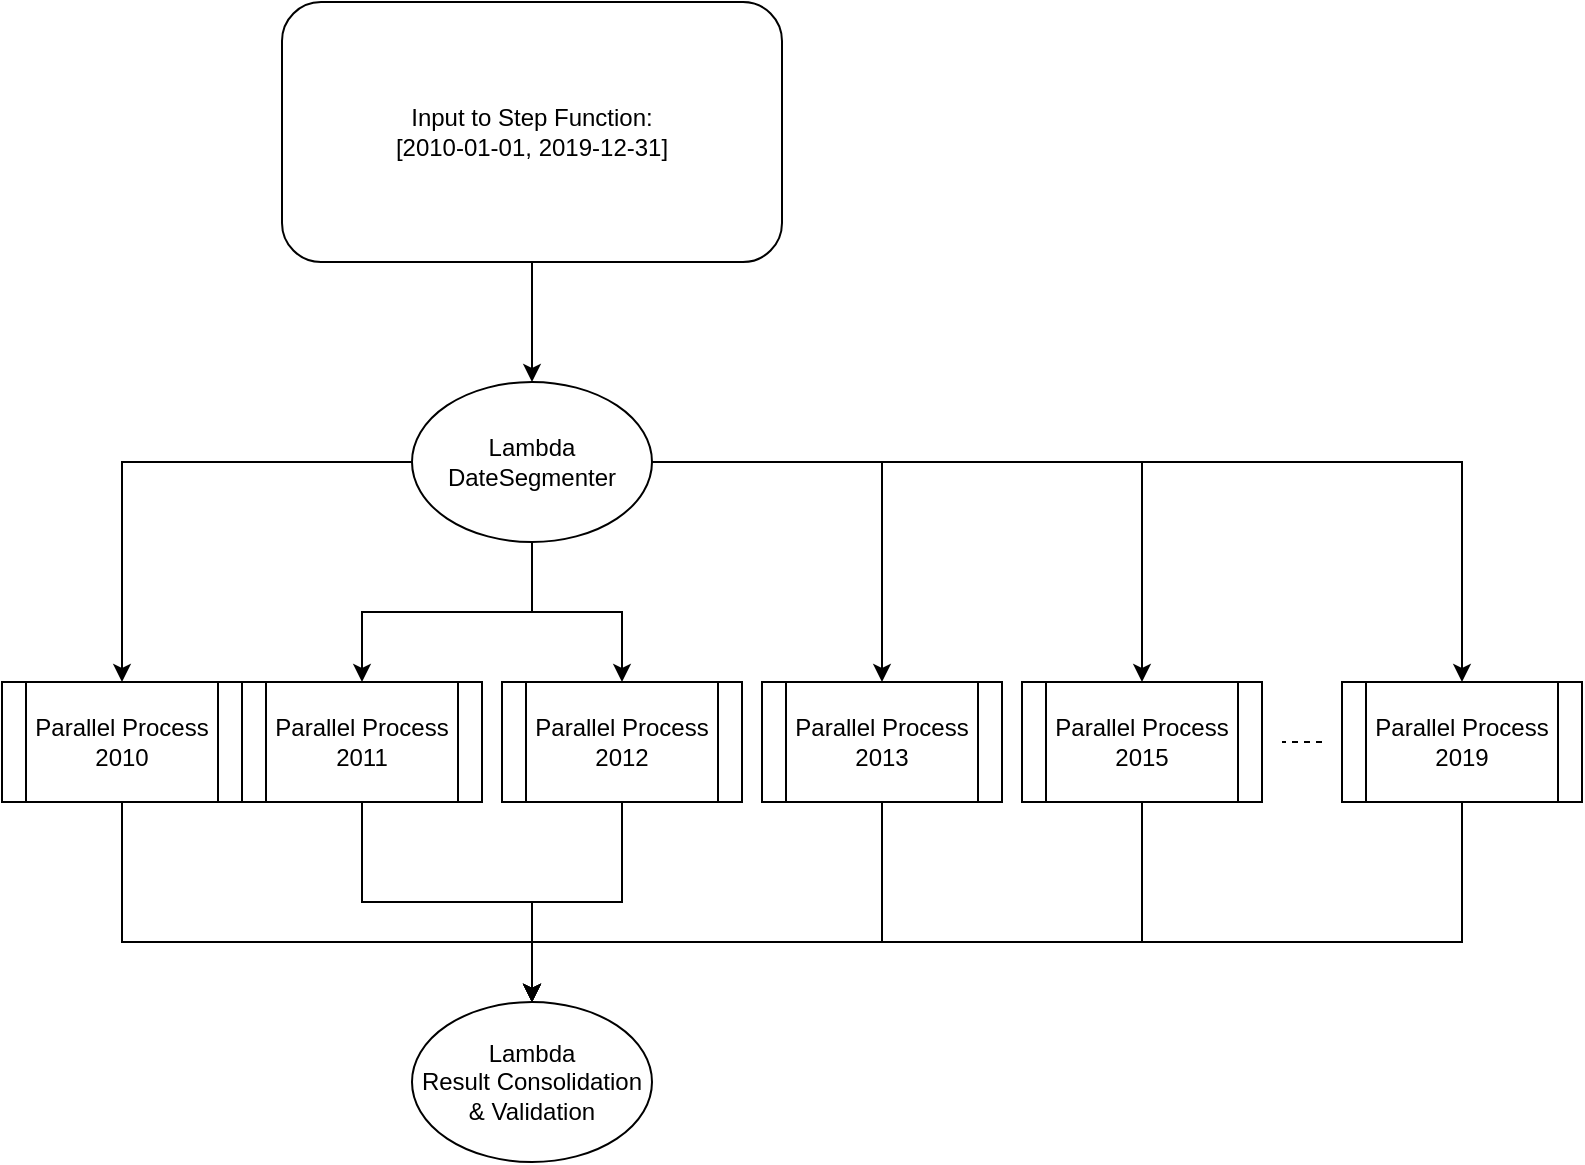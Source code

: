 <mxfile version="26.2.2">
  <diagram id="C5RBs43oDa-KdzZeNtuy" name="Page-1">
    <mxGraphModel dx="827" dy="1699" grid="1" gridSize="10" guides="1" tooltips="1" connect="1" arrows="1" fold="1" page="1" pageScale="1" pageWidth="827" pageHeight="1169" math="0" shadow="0">
      <root>
        <mxCell id="WIyWlLk6GJQsqaUBKTNV-0" />
        <mxCell id="WIyWlLk6GJQsqaUBKTNV-1" parent="WIyWlLk6GJQsqaUBKTNV-0" />
        <mxCell id="wFXzx2R2zVo7K_9oRjjB-2" style="edgeStyle=orthogonalEdgeStyle;rounded=0;orthogonalLoop=1;jettySize=auto;html=1;" edge="1" parent="WIyWlLk6GJQsqaUBKTNV-1" source="wFXzx2R2zVo7K_9oRjjB-0" target="wFXzx2R2zVo7K_9oRjjB-1">
          <mxGeometry relative="1" as="geometry" />
        </mxCell>
        <mxCell id="wFXzx2R2zVo7K_9oRjjB-0" value="Input to Step Function:&lt;div&gt;[2010-01-01, 2019-12-31]&lt;/div&gt;" style="rounded=1;whiteSpace=wrap;html=1;fontSize=12;glass=0;strokeWidth=1;shadow=0;" vertex="1" parent="WIyWlLk6GJQsqaUBKTNV-1">
          <mxGeometry x="210" y="540" width="250" height="130" as="geometry" />
        </mxCell>
        <mxCell id="wFXzx2R2zVo7K_9oRjjB-6" style="edgeStyle=orthogonalEdgeStyle;rounded=0;orthogonalLoop=1;jettySize=auto;html=1;entryX=0.5;entryY=0;entryDx=0;entryDy=0;" edge="1" parent="WIyWlLk6GJQsqaUBKTNV-1" source="wFXzx2R2zVo7K_9oRjjB-1" target="wFXzx2R2zVo7K_9oRjjB-4">
          <mxGeometry relative="1" as="geometry" />
        </mxCell>
        <mxCell id="wFXzx2R2zVo7K_9oRjjB-7" style="edgeStyle=orthogonalEdgeStyle;rounded=0;orthogonalLoop=1;jettySize=auto;html=1;" edge="1" parent="WIyWlLk6GJQsqaUBKTNV-1" source="wFXzx2R2zVo7K_9oRjjB-1" target="wFXzx2R2zVo7K_9oRjjB-5">
          <mxGeometry relative="1" as="geometry" />
        </mxCell>
        <mxCell id="wFXzx2R2zVo7K_9oRjjB-8" style="edgeStyle=orthogonalEdgeStyle;rounded=0;orthogonalLoop=1;jettySize=auto;html=1;" edge="1" parent="WIyWlLk6GJQsqaUBKTNV-1" source="wFXzx2R2zVo7K_9oRjjB-1" target="wFXzx2R2zVo7K_9oRjjB-3">
          <mxGeometry relative="1" as="geometry" />
        </mxCell>
        <mxCell id="wFXzx2R2zVo7K_9oRjjB-10" style="edgeStyle=orthogonalEdgeStyle;rounded=0;orthogonalLoop=1;jettySize=auto;html=1;" edge="1" parent="WIyWlLk6GJQsqaUBKTNV-1" source="wFXzx2R2zVo7K_9oRjjB-1" target="wFXzx2R2zVo7K_9oRjjB-9">
          <mxGeometry relative="1" as="geometry" />
        </mxCell>
        <mxCell id="wFXzx2R2zVo7K_9oRjjB-14" style="edgeStyle=orthogonalEdgeStyle;rounded=0;orthogonalLoop=1;jettySize=auto;html=1;entryX=0.5;entryY=0;entryDx=0;entryDy=0;" edge="1" parent="WIyWlLk6GJQsqaUBKTNV-1" source="wFXzx2R2zVo7K_9oRjjB-1" target="wFXzx2R2zVo7K_9oRjjB-11">
          <mxGeometry relative="1" as="geometry" />
        </mxCell>
        <mxCell id="wFXzx2R2zVo7K_9oRjjB-15" style="edgeStyle=orthogonalEdgeStyle;rounded=0;orthogonalLoop=1;jettySize=auto;html=1;" edge="1" parent="WIyWlLk6GJQsqaUBKTNV-1" source="wFXzx2R2zVo7K_9oRjjB-1" target="wFXzx2R2zVo7K_9oRjjB-12">
          <mxGeometry relative="1" as="geometry" />
        </mxCell>
        <mxCell id="wFXzx2R2zVo7K_9oRjjB-1" value="Lambda&lt;div&gt;DateSegmenter&lt;/div&gt;" style="ellipse;whiteSpace=wrap;html=1;" vertex="1" parent="WIyWlLk6GJQsqaUBKTNV-1">
          <mxGeometry x="275" y="730" width="120" height="80" as="geometry" />
        </mxCell>
        <mxCell id="wFXzx2R2zVo7K_9oRjjB-20" style="edgeStyle=orthogonalEdgeStyle;rounded=0;orthogonalLoop=1;jettySize=auto;html=1;" edge="1" parent="WIyWlLk6GJQsqaUBKTNV-1" source="wFXzx2R2zVo7K_9oRjjB-3" target="wFXzx2R2zVo7K_9oRjjB-17">
          <mxGeometry relative="1" as="geometry" />
        </mxCell>
        <mxCell id="wFXzx2R2zVo7K_9oRjjB-3" value="Parallel Process&lt;div&gt;2012&lt;/div&gt;" style="shape=process;whiteSpace=wrap;html=1;backgroundOutline=1;" vertex="1" parent="WIyWlLk6GJQsqaUBKTNV-1">
          <mxGeometry x="320" y="880" width="120" height="60" as="geometry" />
        </mxCell>
        <mxCell id="wFXzx2R2zVo7K_9oRjjB-18" style="edgeStyle=orthogonalEdgeStyle;rounded=0;orthogonalLoop=1;jettySize=auto;html=1;entryX=0.5;entryY=0;entryDx=0;entryDy=0;" edge="1" parent="WIyWlLk6GJQsqaUBKTNV-1" source="wFXzx2R2zVo7K_9oRjjB-4" target="wFXzx2R2zVo7K_9oRjjB-17">
          <mxGeometry relative="1" as="geometry">
            <Array as="points">
              <mxPoint x="130" y="1010" />
              <mxPoint x="335" y="1010" />
            </Array>
          </mxGeometry>
        </mxCell>
        <mxCell id="wFXzx2R2zVo7K_9oRjjB-4" value="Parallel Process&lt;div&gt;2010&lt;/div&gt;" style="shape=process;whiteSpace=wrap;html=1;backgroundOutline=1;" vertex="1" parent="WIyWlLk6GJQsqaUBKTNV-1">
          <mxGeometry x="70" y="880" width="120" height="60" as="geometry" />
        </mxCell>
        <mxCell id="wFXzx2R2zVo7K_9oRjjB-19" style="edgeStyle=orthogonalEdgeStyle;rounded=0;orthogonalLoop=1;jettySize=auto;html=1;" edge="1" parent="WIyWlLk6GJQsqaUBKTNV-1" source="wFXzx2R2zVo7K_9oRjjB-5" target="wFXzx2R2zVo7K_9oRjjB-17">
          <mxGeometry relative="1" as="geometry" />
        </mxCell>
        <mxCell id="wFXzx2R2zVo7K_9oRjjB-5" value="Parallel Process&lt;div&gt;2011&lt;/div&gt;" style="shape=process;whiteSpace=wrap;html=1;backgroundOutline=1;" vertex="1" parent="WIyWlLk6GJQsqaUBKTNV-1">
          <mxGeometry x="190" y="880" width="120" height="60" as="geometry" />
        </mxCell>
        <mxCell id="wFXzx2R2zVo7K_9oRjjB-21" style="edgeStyle=orthogonalEdgeStyle;rounded=0;orthogonalLoop=1;jettySize=auto;html=1;entryX=0.5;entryY=0;entryDx=0;entryDy=0;" edge="1" parent="WIyWlLk6GJQsqaUBKTNV-1" source="wFXzx2R2zVo7K_9oRjjB-9" target="wFXzx2R2zVo7K_9oRjjB-17">
          <mxGeometry relative="1" as="geometry">
            <Array as="points">
              <mxPoint x="510" y="1010" />
              <mxPoint x="335" y="1010" />
            </Array>
          </mxGeometry>
        </mxCell>
        <mxCell id="wFXzx2R2zVo7K_9oRjjB-9" value="Parallel Process&lt;div&gt;2013&lt;/div&gt;" style="shape=process;whiteSpace=wrap;html=1;backgroundOutline=1;" vertex="1" parent="WIyWlLk6GJQsqaUBKTNV-1">
          <mxGeometry x="450" y="880" width="120" height="60" as="geometry" />
        </mxCell>
        <mxCell id="wFXzx2R2zVo7K_9oRjjB-22" style="edgeStyle=orthogonalEdgeStyle;rounded=0;orthogonalLoop=1;jettySize=auto;html=1;" edge="1" parent="WIyWlLk6GJQsqaUBKTNV-1" source="wFXzx2R2zVo7K_9oRjjB-11" target="wFXzx2R2zVo7K_9oRjjB-17">
          <mxGeometry relative="1" as="geometry">
            <Array as="points">
              <mxPoint x="640" y="1010" />
              <mxPoint x="335" y="1010" />
            </Array>
          </mxGeometry>
        </mxCell>
        <mxCell id="wFXzx2R2zVo7K_9oRjjB-11" value="Parallel Process&lt;div&gt;2015&lt;/div&gt;" style="shape=process;whiteSpace=wrap;html=1;backgroundOutline=1;" vertex="1" parent="WIyWlLk6GJQsqaUBKTNV-1">
          <mxGeometry x="580" y="880" width="120" height="60" as="geometry" />
        </mxCell>
        <mxCell id="wFXzx2R2zVo7K_9oRjjB-23" style="edgeStyle=orthogonalEdgeStyle;rounded=0;orthogonalLoop=1;jettySize=auto;html=1;entryX=0.5;entryY=0;entryDx=0;entryDy=0;" edge="1" parent="WIyWlLk6GJQsqaUBKTNV-1" source="wFXzx2R2zVo7K_9oRjjB-12" target="wFXzx2R2zVo7K_9oRjjB-17">
          <mxGeometry relative="1" as="geometry">
            <Array as="points">
              <mxPoint x="800" y="1010" />
              <mxPoint x="335" y="1010" />
            </Array>
          </mxGeometry>
        </mxCell>
        <mxCell id="wFXzx2R2zVo7K_9oRjjB-12" value="Parallel Process&lt;div&gt;2019&lt;/div&gt;" style="shape=process;whiteSpace=wrap;html=1;backgroundOutline=1;" vertex="1" parent="WIyWlLk6GJQsqaUBKTNV-1">
          <mxGeometry x="740" y="880" width="120" height="60" as="geometry" />
        </mxCell>
        <mxCell id="wFXzx2R2zVo7K_9oRjjB-13" value="" style="endArrow=none;dashed=1;html=1;rounded=0;" edge="1" parent="WIyWlLk6GJQsqaUBKTNV-1">
          <mxGeometry width="50" height="50" relative="1" as="geometry">
            <mxPoint x="730" y="910" as="sourcePoint" />
            <mxPoint x="710" y="910" as="targetPoint" />
          </mxGeometry>
        </mxCell>
        <mxCell id="wFXzx2R2zVo7K_9oRjjB-17" value="Lambda&lt;div&gt;Result Consolidation&lt;/div&gt;&lt;div&gt;&amp;amp; Validation&lt;/div&gt;" style="ellipse;whiteSpace=wrap;html=1;" vertex="1" parent="WIyWlLk6GJQsqaUBKTNV-1">
          <mxGeometry x="275" y="1040" width="120" height="80" as="geometry" />
        </mxCell>
      </root>
    </mxGraphModel>
  </diagram>
</mxfile>
